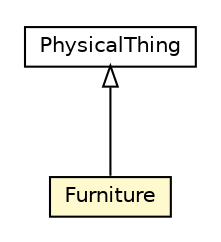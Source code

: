 #!/usr/local/bin/dot
#
# Class diagram 
# Generated by UMLGraph version R5_6-24-gf6e263 (http://www.umlgraph.org/)
#

digraph G {
	edge [fontname="Helvetica",fontsize=10,labelfontname="Helvetica",labelfontsize=10];
	node [fontname="Helvetica",fontsize=10,shape=plaintext];
	nodesep=0.25;
	ranksep=0.5;
	// org.universAAL.ontology.phThing.PhysicalThing
	c180695 [label=<<table title="org.universAAL.ontology.phThing.PhysicalThing" border="0" cellborder="1" cellspacing="0" cellpadding="2" port="p" href="../phThing/PhysicalThing.html">
		<tr><td><table border="0" cellspacing="0" cellpadding="1">
<tr><td align="center" balign="center"> PhysicalThing </td></tr>
		</table></td></tr>
		</table>>, URL="../phThing/PhysicalThing.html", fontname="Helvetica", fontcolor="black", fontsize=10.0];
	// org.universAAL.ontology.furniture.Furniture
	c180934 [label=<<table title="org.universAAL.ontology.furniture.Furniture" border="0" cellborder="1" cellspacing="0" cellpadding="2" port="p" bgcolor="lemonChiffon" href="./Furniture.html">
		<tr><td><table border="0" cellspacing="0" cellpadding="1">
<tr><td align="center" balign="center"> Furniture </td></tr>
		</table></td></tr>
		</table>>, URL="./Furniture.html", fontname="Helvetica", fontcolor="black", fontsize=10.0];
	//org.universAAL.ontology.furniture.Furniture extends org.universAAL.ontology.phThing.PhysicalThing
	c180695:p -> c180934:p [dir=back,arrowtail=empty];
}

